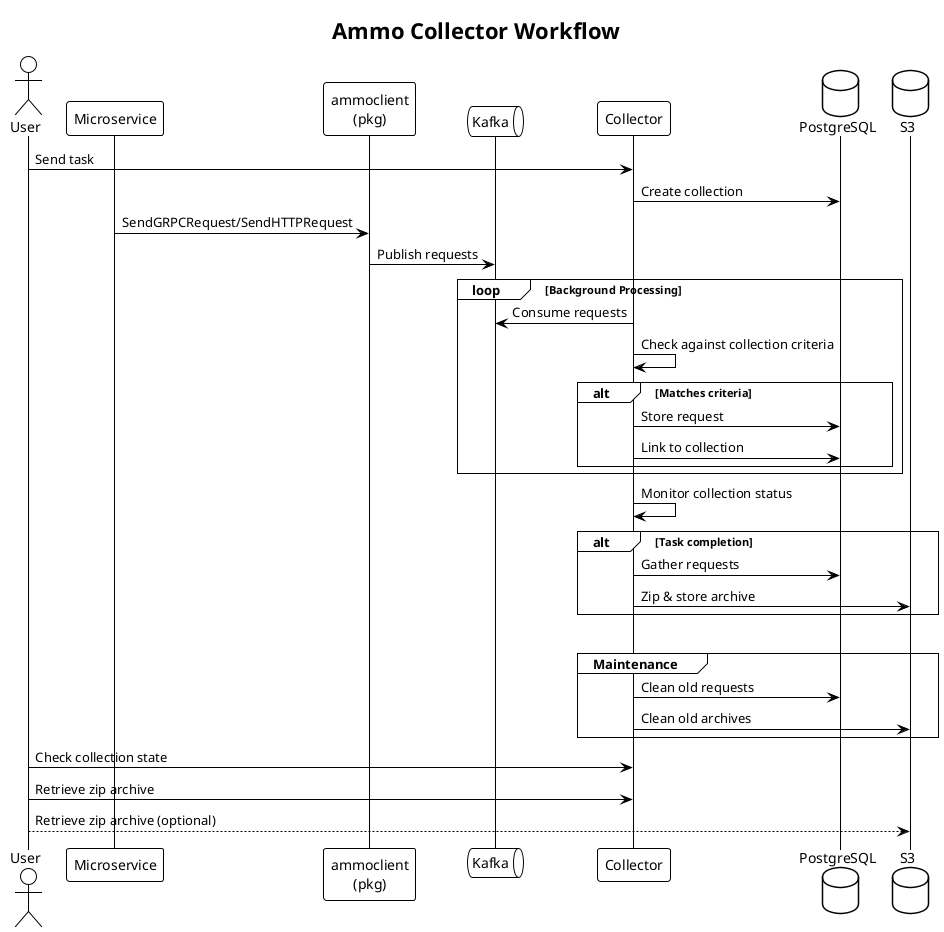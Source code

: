 @startuml Ammo Collector Workflow
!theme plain

title Ammo Collector Workflow

actor User
participant Microservice
User -> Collector: Send task  

participant AmmoClient as "ammoclient\n(pkg)"
queue Kafka
participant "Ammo Collector" as Collector
database PostgreSQL
database S3

Collector -> PostgreSQL: Create collection

Microservice -> AmmoClient: SendGRPCRequest/SendHTTPRequest
AmmoClient -> Kafka: Publish requests

loop Background Processing
  Collector -> Kafka: Consume requests
  Collector -> Collector: Check against collection criteria
  
  alt Matches criteria
    Collector -> PostgreSQL: Store request
    Collector -> PostgreSQL: Link to collection
  end
end

Collector -> Collector: Monitor collection status

alt Task completion
  Collector -> PostgreSQL: Gather requests
  Collector -> S3: Zip & store archive  
end

|||

group Maintenance
  Collector -> PostgreSQL: Clean old requests
  Collector -> S3: Clean old archives
end

User -> Collector: Check collection state
User -> Collector: Retrieve zip archive
User --> S3: Retrieve zip archive (optional)

@enduml
